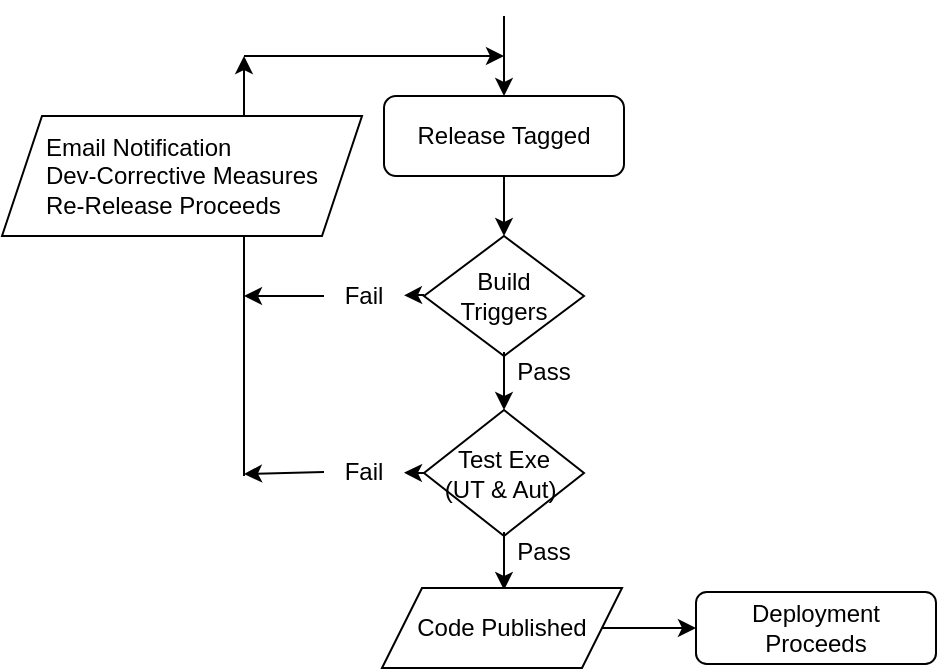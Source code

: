 <mxfile version="14.1.1" type="github"><diagram id="p1NDZUugmRPC3CIuM__T" name="Page-1"><mxGraphModel dx="782" dy="437" grid="1" gridSize="10" guides="1" tooltips="1" connect="1" arrows="1" fold="1" page="1" pageScale="1" pageWidth="850" pageHeight="1100" math="0" shadow="0"><root><mxCell id="0"/><mxCell id="1" parent="0"/><mxCell id="ZzBIXv_LqXzKwHZhGed1-1" value="Release Tagged" style="rounded=1;whiteSpace=wrap;html=1;" vertex="1" parent="1"><mxGeometry x="230" y="70" width="120" height="40" as="geometry"/></mxCell><mxCell id="ZzBIXv_LqXzKwHZhGed1-2" value="Build &lt;br&gt;Triggers" style="rhombus;whiteSpace=wrap;html=1;" vertex="1" parent="1"><mxGeometry x="250" y="140" width="80" height="60" as="geometry"/></mxCell><mxCell id="ZzBIXv_LqXzKwHZhGed1-5" value="" style="endArrow=classic;html=1;exitX=0;exitY=0;exitDx=0;exitDy=0;entryX=0.5;entryY=0;entryDx=0;entryDy=0;" edge="1" parent="1" source="ZzBIXv_LqXzKwHZhGed1-6"><mxGeometry width="50" height="50" relative="1" as="geometry"><mxPoint x="290" y="167" as="sourcePoint"/><mxPoint x="290" y="227" as="targetPoint"/></mxGeometry></mxCell><mxCell id="ZzBIXv_LqXzKwHZhGed1-6" value="Pass" style="text;html=1;strokeColor=none;fillColor=none;align=center;verticalAlign=middle;whiteSpace=wrap;rounded=0;" vertex="1" parent="1"><mxGeometry x="290" y="198" width="40" height="20" as="geometry"/></mxCell><mxCell id="ZzBIXv_LqXzKwHZhGed1-8" value="Test Exe&lt;br&gt;(UT &amp;amp; Aut)&amp;nbsp;" style="rhombus;whiteSpace=wrap;html=1;" vertex="1" parent="1"><mxGeometry x="250" y="227" width="80" height="63" as="geometry"/></mxCell><mxCell id="ZzBIXv_LqXzKwHZhGed1-9" value="" style="endArrow=classic;html=1;exitX=0;exitY=0;exitDx=0;exitDy=0;entryX=0.5;entryY=0;entryDx=0;entryDy=0;" edge="1" parent="1" source="ZzBIXv_LqXzKwHZhGed1-10"><mxGeometry width="50" height="50" relative="1" as="geometry"><mxPoint x="290" y="257" as="sourcePoint"/><mxPoint x="290" y="317" as="targetPoint"/></mxGeometry></mxCell><mxCell id="ZzBIXv_LqXzKwHZhGed1-10" value="Pass" style="text;html=1;strokeColor=none;fillColor=none;align=center;verticalAlign=middle;whiteSpace=wrap;rounded=0;" vertex="1" parent="1"><mxGeometry x="290" y="288" width="40" height="20" as="geometry"/></mxCell><mxCell id="ZzBIXv_LqXzKwHZhGed1-11" value="Code Published" style="shape=parallelogram;perimeter=parallelogramPerimeter;whiteSpace=wrap;html=1;fixedSize=1;" vertex="1" parent="1"><mxGeometry x="229" y="316" width="120" height="40" as="geometry"/></mxCell><mxCell id="ZzBIXv_LqXzKwHZhGed1-12" value="Deployment Proceeds" style="rounded=1;whiteSpace=wrap;html=1;" vertex="1" parent="1"><mxGeometry x="386" y="318" width="120" height="36" as="geometry"/></mxCell><mxCell id="ZzBIXv_LqXzKwHZhGed1-13" value="" style="endArrow=classic;html=1;exitX=1;exitY=0.5;exitDx=0;exitDy=0;entryX=0;entryY=0.5;entryDx=0;entryDy=0;" edge="1" parent="1" source="ZzBIXv_LqXzKwHZhGed1-11" target="ZzBIXv_LqXzKwHZhGed1-12"><mxGeometry width="50" height="50" relative="1" as="geometry"><mxPoint x="380" y="230" as="sourcePoint"/><mxPoint x="430" y="180" as="targetPoint"/></mxGeometry></mxCell><mxCell id="ZzBIXv_LqXzKwHZhGed1-17" value="" style="endArrow=classic;html=1;exitX=0.5;exitY=1;exitDx=0;exitDy=0;entryX=0.5;entryY=0;entryDx=0;entryDy=0;" edge="1" parent="1" source="ZzBIXv_LqXzKwHZhGed1-1" target="ZzBIXv_LqXzKwHZhGed1-2"><mxGeometry width="50" height="50" relative="1" as="geometry"><mxPoint x="380" y="230" as="sourcePoint"/><mxPoint x="430" y="180" as="targetPoint"/></mxGeometry></mxCell><mxCell id="ZzBIXv_LqXzKwHZhGed1-18" value="" style="endArrow=classic;html=1;exitX=0;exitY=0.5;exitDx=0;exitDy=0;" edge="1" parent="1" source="ZzBIXv_LqXzKwHZhGed1-27"><mxGeometry width="50" height="50" relative="1" as="geometry"><mxPoint x="380" y="230" as="sourcePoint"/><mxPoint x="160" y="259" as="targetPoint"/></mxGeometry></mxCell><mxCell id="ZzBIXv_LqXzKwHZhGed1-20" value="" style="endArrow=classic;html=1;" edge="1" parent="1"><mxGeometry width="50" height="50" relative="1" as="geometry"><mxPoint x="160" y="260" as="sourcePoint"/><mxPoint x="160" y="50" as="targetPoint"/></mxGeometry></mxCell><mxCell id="ZzBIXv_LqXzKwHZhGed1-21" value="" style="endArrow=classic;html=1;exitX=0;exitY=0.5;exitDx=0;exitDy=0;" edge="1" parent="1" source="ZzBIXv_LqXzKwHZhGed1-25"><mxGeometry width="50" height="50" relative="1" as="geometry"><mxPoint x="250" y="169.5" as="sourcePoint"/><mxPoint x="160" y="170" as="targetPoint"/></mxGeometry></mxCell><mxCell id="ZzBIXv_LqXzKwHZhGed1-22" value="&lt;div style=&quot;text-align: left&quot;&gt;&lt;span&gt;Email Notification&lt;/span&gt;&lt;/div&gt;Dev-Corrective Measures&lt;br&gt;&lt;div style=&quot;text-align: left&quot;&gt;&lt;span&gt;Re-Release Proceeds&lt;/span&gt;&lt;/div&gt;" style="shape=parallelogram;perimeter=parallelogramPerimeter;whiteSpace=wrap;html=1;fixedSize=1;" vertex="1" parent="1"><mxGeometry x="39" y="80" width="180" height="60" as="geometry"/></mxCell><mxCell id="ZzBIXv_LqXzKwHZhGed1-23" value="" style="endArrow=classic;html=1;" edge="1" parent="1" target="ZzBIXv_LqXzKwHZhGed1-1"><mxGeometry width="50" height="50" relative="1" as="geometry"><mxPoint x="290" y="30" as="sourcePoint"/><mxPoint x="430" y="150" as="targetPoint"/></mxGeometry></mxCell><mxCell id="ZzBIXv_LqXzKwHZhGed1-24" value="" style="endArrow=classic;html=1;" edge="1" parent="1"><mxGeometry width="50" height="50" relative="1" as="geometry"><mxPoint x="160" y="50" as="sourcePoint"/><mxPoint x="290" y="50" as="targetPoint"/></mxGeometry></mxCell><mxCell id="ZzBIXv_LqXzKwHZhGed1-25" value="Fail" style="text;html=1;strokeColor=none;fillColor=none;align=center;verticalAlign=middle;whiteSpace=wrap;rounded=0;" vertex="1" parent="1"><mxGeometry x="200" y="160" width="40" height="20" as="geometry"/></mxCell><mxCell id="ZzBIXv_LqXzKwHZhGed1-26" value="" style="endArrow=classic;html=1;exitX=0;exitY=0.5;exitDx=0;exitDy=0;" edge="1" parent="1" target="ZzBIXv_LqXzKwHZhGed1-25"><mxGeometry width="50" height="50" relative="1" as="geometry"><mxPoint x="250" y="169.5" as="sourcePoint"/><mxPoint x="160" y="170" as="targetPoint"/></mxGeometry></mxCell><mxCell id="ZzBIXv_LqXzKwHZhGed1-27" value="Fail" style="text;html=1;strokeColor=none;fillColor=none;align=center;verticalAlign=middle;whiteSpace=wrap;rounded=0;" vertex="1" parent="1"><mxGeometry x="200" y="248" width="40" height="20" as="geometry"/></mxCell><mxCell id="ZzBIXv_LqXzKwHZhGed1-28" value="" style="endArrow=classic;html=1;exitX=0;exitY=0.5;exitDx=0;exitDy=0;" edge="1" parent="1" source="ZzBIXv_LqXzKwHZhGed1-8" target="ZzBIXv_LqXzKwHZhGed1-27"><mxGeometry width="50" height="50" relative="1" as="geometry"><mxPoint x="250" y="258.5" as="sourcePoint"/><mxPoint x="160" y="259" as="targetPoint"/></mxGeometry></mxCell></root></mxGraphModel></diagram></mxfile>